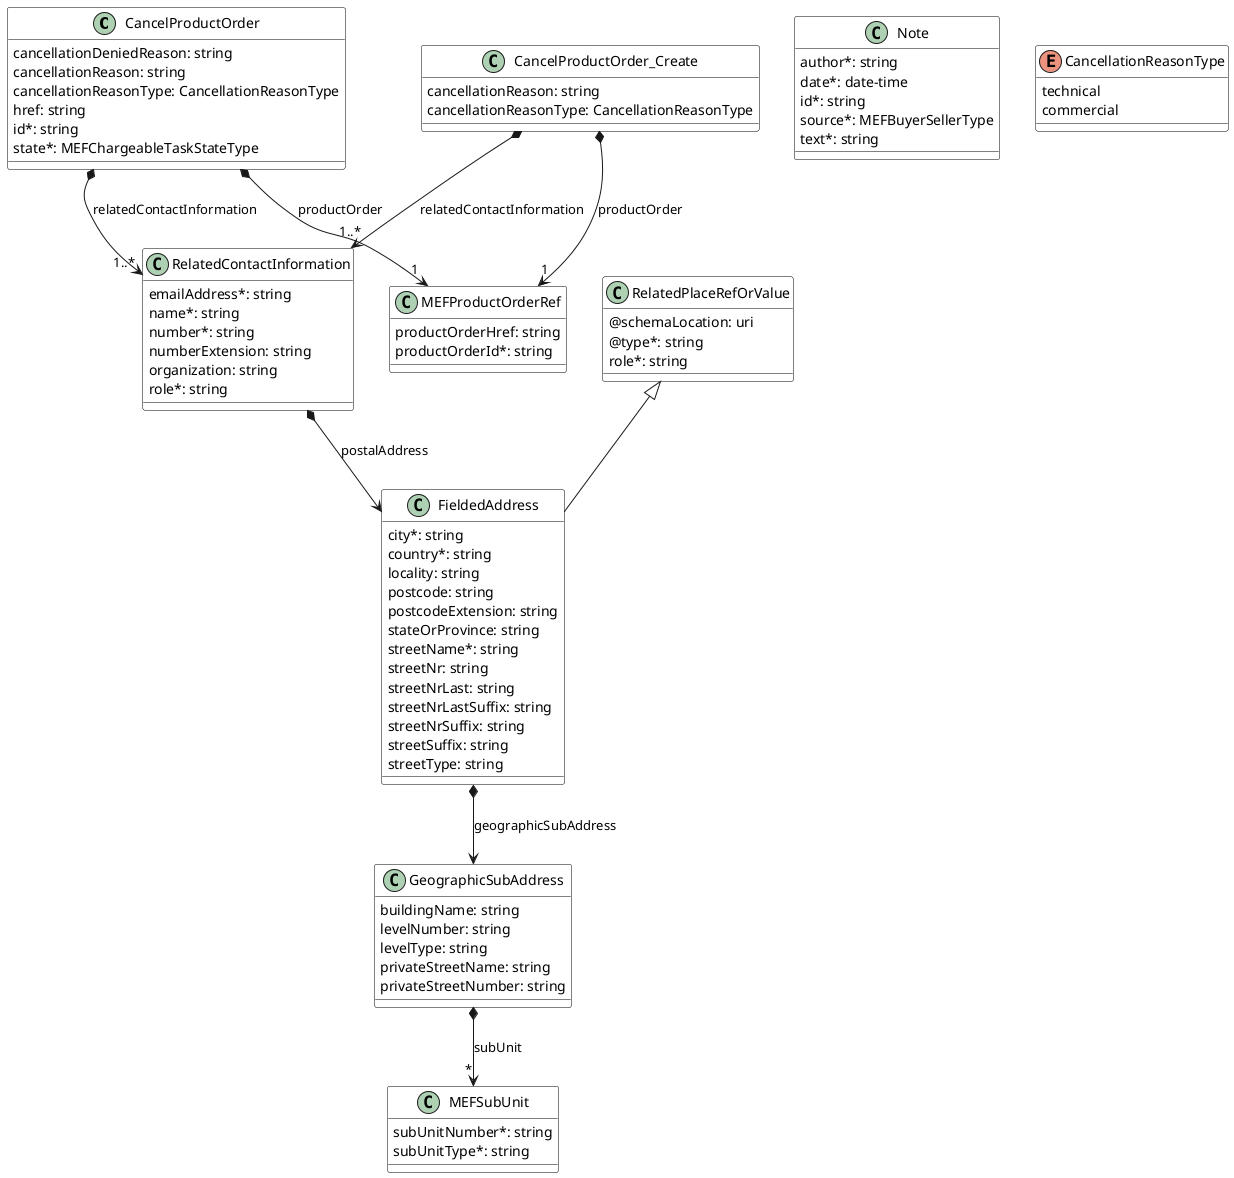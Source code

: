 @startuml
skinparam {
    ClassBackgroundColor White
    ClassBorderColor Black
}

class CancelProductOrder {

    cancellationDeniedReason: string
    cancellationReason: string
    cancellationReasonType: CancellationReasonType
    href: string
    id*: string
    state*: MEFChargeableTaskStateType
}

CancelProductOrder *-->"1" MEFProductOrderRef : productOrder
CancelProductOrder *-->"1..*" RelatedContactInformation : relatedContactInformation

class CancelProductOrder_Create {

    cancellationReason: string
    cancellationReasonType: CancellationReasonType
}

CancelProductOrder_Create *-->"1" MEFProductOrderRef : productOrder
CancelProductOrder_Create *-->"1..*" RelatedContactInformation : relatedContactInformation


class FieldedAddress {

    city*: string
    country*: string
    locality: string
    postcode: string
    postcodeExtension: string
    stateOrProvince: string
    streetName*: string
    streetNr: string
    streetNrLast: string
    streetNrLastSuffix: string
    streetNrSuffix: string
    streetSuffix: string
    streetType: string
}
RelatedPlaceRefOrValue <|-- FieldedAddress

FieldedAddress *--> GeographicSubAddress : geographicSubAddress



class GeographicSubAddress {

    buildingName: string
    levelNumber: string
    levelType: string
    privateStreetName: string
    privateStreetNumber: string
}

GeographicSubAddress *-->"*" MEFSubUnit : subUnit



class Note {

    author*: string
    date*: date-time
    id*: string
    source*: MEFBuyerSellerType
    text*: string
}


class MEFProductOrderRef {

    productOrderHref: string
    productOrderId*: string
}



class MEFSubUnit {

    subUnitNumber*: string
    subUnitType*: string
}



class RelatedPlaceRefOrValue {

    @schemaLocation: uri
    @type*: string
    role*: string
}



class RelatedContactInformation {

    emailAddress*: string
    name*: string
    number*: string
    numberExtension: string
    organization: string
    role*: string
}

RelatedContactInformation *--> FieldedAddress : postalAddress

enum CancellationReasonType {

    technical
    commercial
}

@enduml
